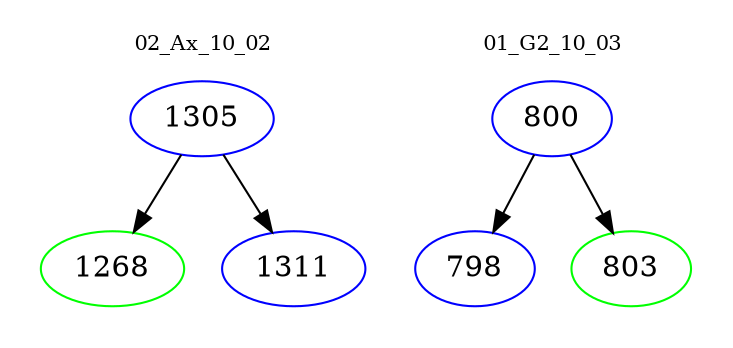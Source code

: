 digraph{
subgraph cluster_0 {
color = white
label = "02_Ax_10_02";
fontsize=10;
T0_1305 [label="1305", color="blue"]
T0_1305 -> T0_1268 [color="black"]
T0_1268 [label="1268", color="green"]
T0_1305 -> T0_1311 [color="black"]
T0_1311 [label="1311", color="blue"]
}
subgraph cluster_1 {
color = white
label = "01_G2_10_03";
fontsize=10;
T1_800 [label="800", color="blue"]
T1_800 -> T1_798 [color="black"]
T1_798 [label="798", color="blue"]
T1_800 -> T1_803 [color="black"]
T1_803 [label="803", color="green"]
}
}
